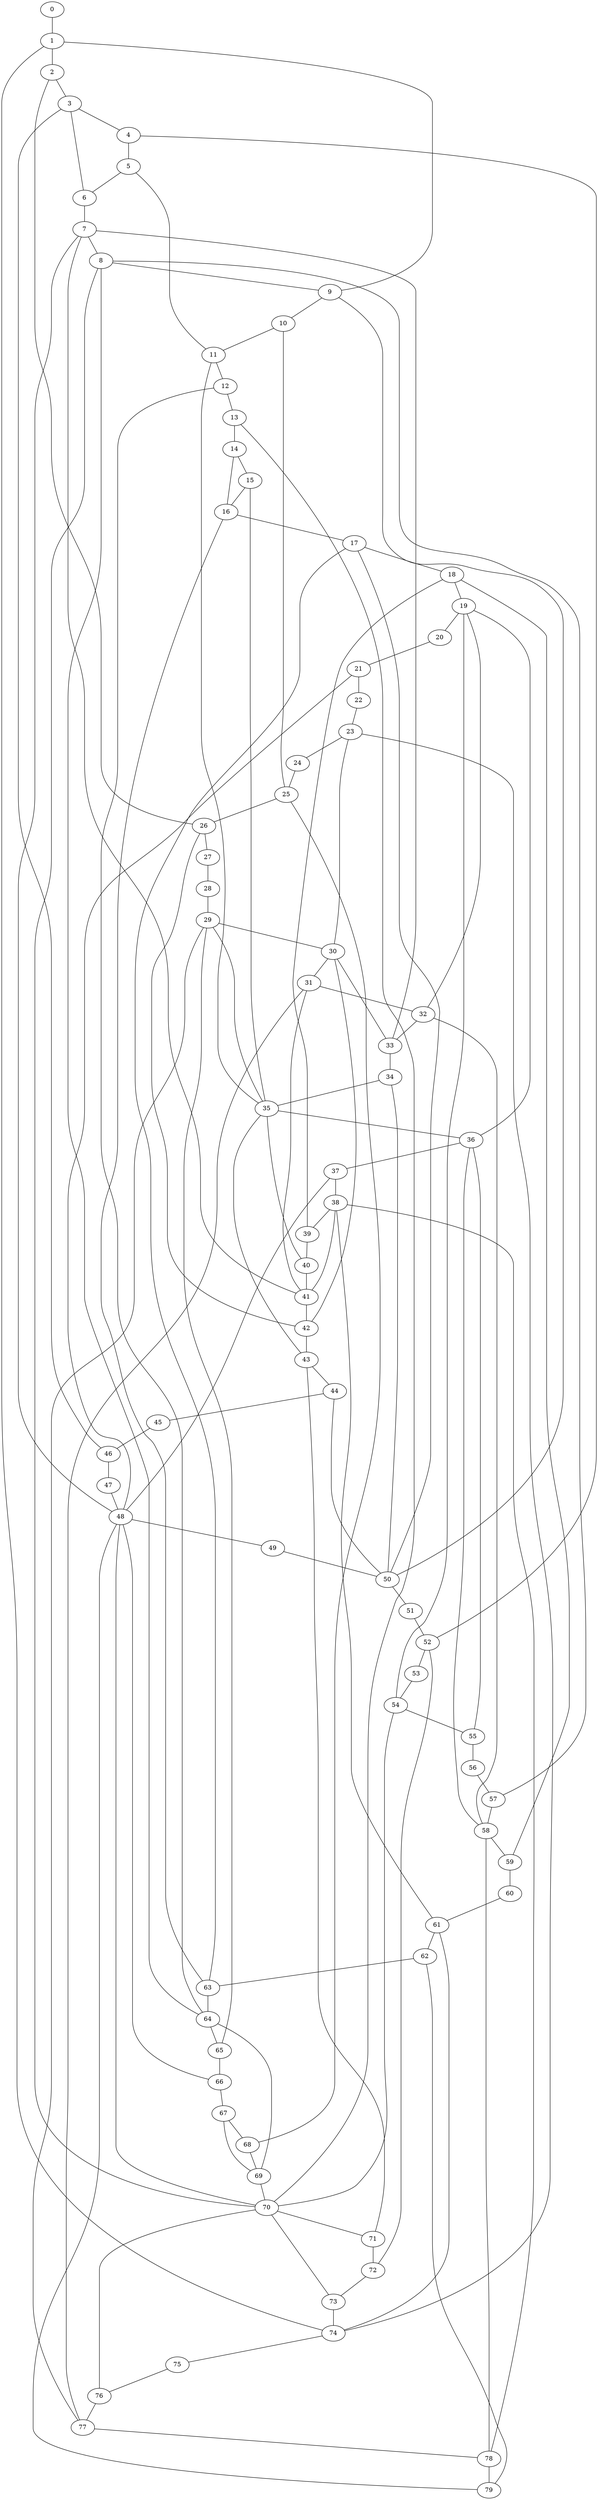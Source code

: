 
graph graphname {
    0 -- 1
1 -- 2
1 -- 9
1 -- 74
2 -- 3
2 -- 26
3 -- 4
3 -- 6
3 -- 46
4 -- 5
4 -- 52
5 -- 6
5 -- 11
6 -- 7
7 -- 8
7 -- 33
7 -- 41
7 -- 48
8 -- 9
8 -- 64
8 -- 57
8 -- 70
9 -- 10
9 -- 50
10 -- 11
10 -- 25
11 -- 12
11 -- 35
12 -- 13
12 -- 64
13 -- 14
13 -- 70
14 -- 15
14 -- 16
15 -- 16
15 -- 35
16 -- 17
16 -- 63
17 -- 18
17 -- 63
17 -- 50
18 -- 19
18 -- 59
18 -- 39
19 -- 20
19 -- 36
19 -- 54
19 -- 32
20 -- 21
21 -- 22
21 -- 48
22 -- 23
23 -- 24
23 -- 74
23 -- 30
24 -- 25
25 -- 26
25 -- 68
26 -- 27
26 -- 42
27 -- 28
28 -- 29
29 -- 30
29 -- 35
29 -- 65
29 -- 77
30 -- 31
30 -- 42
30 -- 33
31 -- 32
31 -- 77
31 -- 41
32 -- 33
32 -- 58
33 -- 34
34 -- 35
34 -- 50
35 -- 36
35 -- 40
35 -- 43
36 -- 37
36 -- 58
36 -- 55
37 -- 38
37 -- 48
38 -- 39
38 -- 41
38 -- 61
38 -- 78
39 -- 40
40 -- 41
41 -- 42
42 -- 43
43 -- 44
43 -- 71
44 -- 45
44 -- 50
45 -- 46
46 -- 47
47 -- 48
48 -- 49
48 -- 79
48 -- 70
48 -- 66
49 -- 50
50 -- 51
51 -- 52
52 -- 53
52 -- 72
53 -- 54
54 -- 55
54 -- 70
55 -- 56
56 -- 57
57 -- 58
58 -- 59
58 -- 78
59 -- 60
60 -- 61
61 -- 62
61 -- 74
62 -- 63
62 -- 79
63 -- 64
64 -- 65
64 -- 69
65 -- 66
66 -- 67
67 -- 68
67 -- 69
68 -- 69
69 -- 70
70 -- 71
70 -- 73
70 -- 76
71 -- 72
72 -- 73
73 -- 74
74 -- 75
75 -- 76
76 -- 77
77 -- 78
78 -- 79

}
